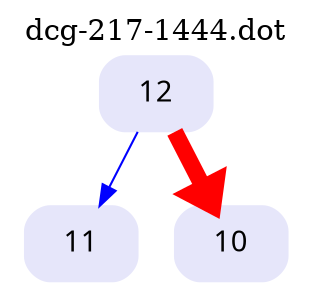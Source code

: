 digraph dcg_217 {
  labelloc="t";
  label="dcg-217-1444.dot";
  node [fontname="sans-serif"];
  node [shape=box style="rounded,filled"];
  n12 [label="12" color=lavender];
  n12 -> n11 [color=blue penwidth=1];
  n12 -> n10 [color=red penwidth=8];
  n10 [label="10" color=lavender];
  n11 [label="11" color=lavender];
}
